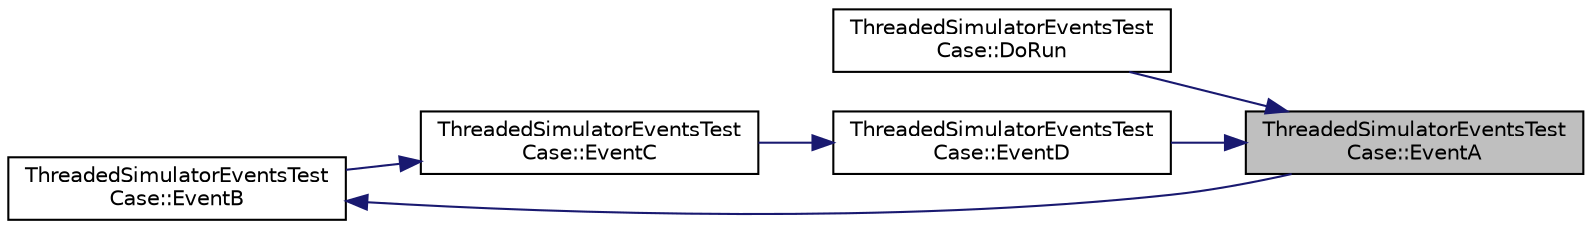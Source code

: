 digraph "ThreadedSimulatorEventsTestCase::EventA"
{
 // LATEX_PDF_SIZE
  edge [fontname="Helvetica",fontsize="10",labelfontname="Helvetica",labelfontsize="10"];
  node [fontname="Helvetica",fontsize="10",shape=record];
  rankdir="RL";
  Node1 [label="ThreadedSimulatorEventsTest\lCase::EventA",height=0.2,width=0.4,color="black", fillcolor="grey75", style="filled", fontcolor="black",tooltip=" "];
  Node1 -> Node2 [dir="back",color="midnightblue",fontsize="10",style="solid",fontname="Helvetica"];
  Node2 [label="ThreadedSimulatorEventsTest\lCase::DoRun",height=0.2,width=0.4,color="black", fillcolor="white", style="filled",URL="$class_threaded_simulator_events_test_case.html#a77bfe7eb0320066be432673a1f07a104",tooltip="Implementation to actually run this TestCase."];
  Node1 -> Node3 [dir="back",color="midnightblue",fontsize="10",style="solid",fontname="Helvetica"];
  Node3 [label="ThreadedSimulatorEventsTest\lCase::EventD",height=0.2,width=0.4,color="black", fillcolor="white", style="filled",URL="$class_threaded_simulator_events_test_case.html#a7a2de9570600d8f21748df462baa860d",tooltip=" "];
  Node3 -> Node4 [dir="back",color="midnightblue",fontsize="10",style="solid",fontname="Helvetica"];
  Node4 [label="ThreadedSimulatorEventsTest\lCase::EventC",height=0.2,width=0.4,color="black", fillcolor="white", style="filled",URL="$class_threaded_simulator_events_test_case.html#a80533a87ccd3306fca8e0c3d031e9db0",tooltip=" "];
  Node4 -> Node5 [dir="back",color="midnightblue",fontsize="10",style="solid",fontname="Helvetica"];
  Node5 [label="ThreadedSimulatorEventsTest\lCase::EventB",height=0.2,width=0.4,color="black", fillcolor="white", style="filled",URL="$class_threaded_simulator_events_test_case.html#a00cf24b2465f81fd61295eaad60ccd6e",tooltip=" "];
  Node5 -> Node1 [dir="back",color="midnightblue",fontsize="10",style="solid",fontname="Helvetica"];
}
